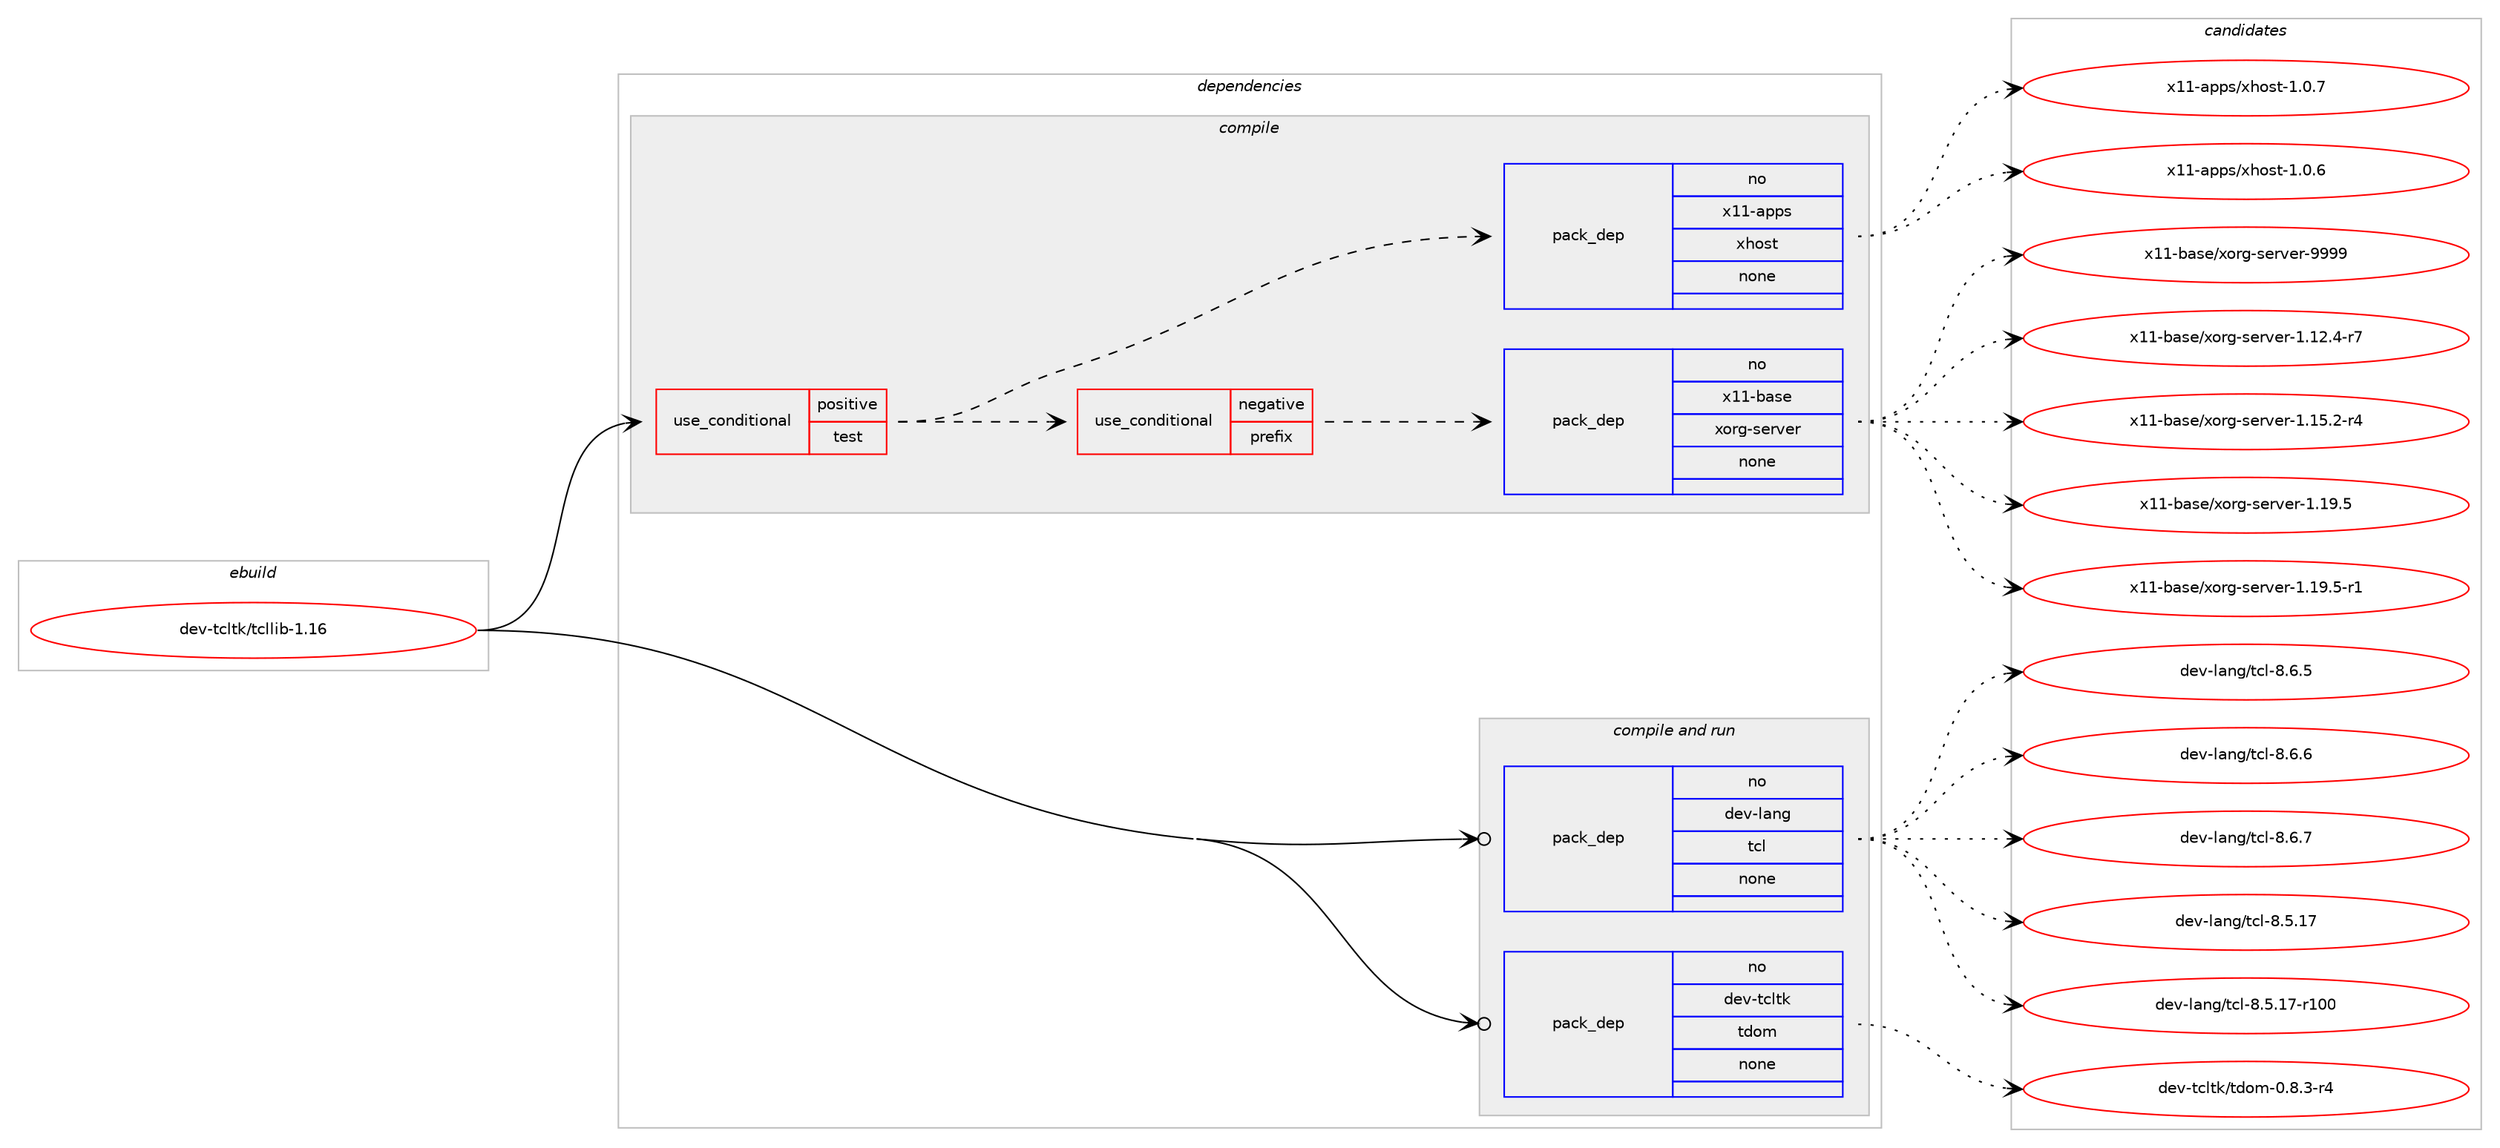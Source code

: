 digraph prolog {

# *************
# Graph options
# *************

newrank=true;
concentrate=true;
compound=true;
graph [rankdir=LR,fontname=Helvetica,fontsize=10,ranksep=1.5];#, ranksep=2.5, nodesep=0.2];
edge  [arrowhead=vee];
node  [fontname=Helvetica,fontsize=10];

# **********
# The ebuild
# **********

subgraph cluster_leftcol {
color=gray;
rank=same;
label=<<i>ebuild</i>>;
id [label="dev-tcltk/tcllib-1.16", color=red, width=4, href="../dev-tcltk/tcllib-1.16.svg"];
}

# ****************
# The dependencies
# ****************

subgraph cluster_midcol {
color=gray;
label=<<i>dependencies</i>>;
subgraph cluster_compile {
fillcolor="#eeeeee";
style=filled;
label=<<i>compile</i>>;
subgraph cond77096 {
dependency279260 [label=<<TABLE BORDER="0" CELLBORDER="1" CELLSPACING="0" CELLPADDING="4"><TR><TD ROWSPAN="3" CELLPADDING="10">use_conditional</TD></TR><TR><TD>positive</TD></TR><TR><TD>test</TD></TR></TABLE>>, shape=none, color=red];
subgraph cond77097 {
dependency279261 [label=<<TABLE BORDER="0" CELLBORDER="1" CELLSPACING="0" CELLPADDING="4"><TR><TD ROWSPAN="3" CELLPADDING="10">use_conditional</TD></TR><TR><TD>negative</TD></TR><TR><TD>prefix</TD></TR></TABLE>>, shape=none, color=red];
subgraph pack198012 {
dependency279262 [label=<<TABLE BORDER="0" CELLBORDER="1" CELLSPACING="0" CELLPADDING="4" WIDTH="220"><TR><TD ROWSPAN="6" CELLPADDING="30">pack_dep</TD></TR><TR><TD WIDTH="110">no</TD></TR><TR><TD>x11-base</TD></TR><TR><TD>xorg-server</TD></TR><TR><TD>none</TD></TR><TR><TD></TD></TR></TABLE>>, shape=none, color=blue];
}
dependency279261:e -> dependency279262:w [weight=20,style="dashed",arrowhead="vee"];
}
dependency279260:e -> dependency279261:w [weight=20,style="dashed",arrowhead="vee"];
subgraph pack198013 {
dependency279263 [label=<<TABLE BORDER="0" CELLBORDER="1" CELLSPACING="0" CELLPADDING="4" WIDTH="220"><TR><TD ROWSPAN="6" CELLPADDING="30">pack_dep</TD></TR><TR><TD WIDTH="110">no</TD></TR><TR><TD>x11-apps</TD></TR><TR><TD>xhost</TD></TR><TR><TD>none</TD></TR><TR><TD></TD></TR></TABLE>>, shape=none, color=blue];
}
dependency279260:e -> dependency279263:w [weight=20,style="dashed",arrowhead="vee"];
}
id:e -> dependency279260:w [weight=20,style="solid",arrowhead="vee"];
}
subgraph cluster_compileandrun {
fillcolor="#eeeeee";
style=filled;
label=<<i>compile and run</i>>;
subgraph pack198014 {
dependency279264 [label=<<TABLE BORDER="0" CELLBORDER="1" CELLSPACING="0" CELLPADDING="4" WIDTH="220"><TR><TD ROWSPAN="6" CELLPADDING="30">pack_dep</TD></TR><TR><TD WIDTH="110">no</TD></TR><TR><TD>dev-lang</TD></TR><TR><TD>tcl</TD></TR><TR><TD>none</TD></TR><TR><TD></TD></TR></TABLE>>, shape=none, color=blue];
}
id:e -> dependency279264:w [weight=20,style="solid",arrowhead="odotvee"];
subgraph pack198015 {
dependency279265 [label=<<TABLE BORDER="0" CELLBORDER="1" CELLSPACING="0" CELLPADDING="4" WIDTH="220"><TR><TD ROWSPAN="6" CELLPADDING="30">pack_dep</TD></TR><TR><TD WIDTH="110">no</TD></TR><TR><TD>dev-tcltk</TD></TR><TR><TD>tdom</TD></TR><TR><TD>none</TD></TR><TR><TD></TD></TR></TABLE>>, shape=none, color=blue];
}
id:e -> dependency279265:w [weight=20,style="solid",arrowhead="odotvee"];
}
subgraph cluster_run {
fillcolor="#eeeeee";
style=filled;
label=<<i>run</i>>;
}
}

# **************
# The candidates
# **************

subgraph cluster_choices {
rank=same;
color=gray;
label=<<i>candidates</i>>;

subgraph choice198012 {
color=black;
nodesep=1;
choice12049494598971151014712011111410345115101114118101114454946495046524511455 [label="x11-base/xorg-server-1.12.4-r7", color=red, width=4,href="../x11-base/xorg-server-1.12.4-r7.svg"];
choice12049494598971151014712011111410345115101114118101114454946495346504511452 [label="x11-base/xorg-server-1.15.2-r4", color=red, width=4,href="../x11-base/xorg-server-1.15.2-r4.svg"];
choice1204949459897115101471201111141034511510111411810111445494649574653 [label="x11-base/xorg-server-1.19.5", color=red, width=4,href="../x11-base/xorg-server-1.19.5.svg"];
choice12049494598971151014712011111410345115101114118101114454946495746534511449 [label="x11-base/xorg-server-1.19.5-r1", color=red, width=4,href="../x11-base/xorg-server-1.19.5-r1.svg"];
choice120494945989711510147120111114103451151011141181011144557575757 [label="x11-base/xorg-server-9999", color=red, width=4,href="../x11-base/xorg-server-9999.svg"];
dependency279262:e -> choice12049494598971151014712011111410345115101114118101114454946495046524511455:w [style=dotted,weight="100"];
dependency279262:e -> choice12049494598971151014712011111410345115101114118101114454946495346504511452:w [style=dotted,weight="100"];
dependency279262:e -> choice1204949459897115101471201111141034511510111411810111445494649574653:w [style=dotted,weight="100"];
dependency279262:e -> choice12049494598971151014712011111410345115101114118101114454946495746534511449:w [style=dotted,weight="100"];
dependency279262:e -> choice120494945989711510147120111114103451151011141181011144557575757:w [style=dotted,weight="100"];
}
subgraph choice198013 {
color=black;
nodesep=1;
choice1204949459711211211547120104111115116454946484654 [label="x11-apps/xhost-1.0.6", color=red, width=4,href="../x11-apps/xhost-1.0.6.svg"];
choice1204949459711211211547120104111115116454946484655 [label="x11-apps/xhost-1.0.7", color=red, width=4,href="../x11-apps/xhost-1.0.7.svg"];
dependency279263:e -> choice1204949459711211211547120104111115116454946484654:w [style=dotted,weight="100"];
dependency279263:e -> choice1204949459711211211547120104111115116454946484655:w [style=dotted,weight="100"];
}
subgraph choice198014 {
color=black;
nodesep=1;
choice1001011184510897110103471169910845564653464955 [label="dev-lang/tcl-8.5.17", color=red, width=4,href="../dev-lang/tcl-8.5.17.svg"];
choice100101118451089711010347116991084556465346495545114494848 [label="dev-lang/tcl-8.5.17-r100", color=red, width=4,href="../dev-lang/tcl-8.5.17-r100.svg"];
choice10010111845108971101034711699108455646544653 [label="dev-lang/tcl-8.6.5", color=red, width=4,href="../dev-lang/tcl-8.6.5.svg"];
choice10010111845108971101034711699108455646544654 [label="dev-lang/tcl-8.6.6", color=red, width=4,href="../dev-lang/tcl-8.6.6.svg"];
choice10010111845108971101034711699108455646544655 [label="dev-lang/tcl-8.6.7", color=red, width=4,href="../dev-lang/tcl-8.6.7.svg"];
dependency279264:e -> choice1001011184510897110103471169910845564653464955:w [style=dotted,weight="100"];
dependency279264:e -> choice100101118451089711010347116991084556465346495545114494848:w [style=dotted,weight="100"];
dependency279264:e -> choice10010111845108971101034711699108455646544653:w [style=dotted,weight="100"];
dependency279264:e -> choice10010111845108971101034711699108455646544654:w [style=dotted,weight="100"];
dependency279264:e -> choice10010111845108971101034711699108455646544655:w [style=dotted,weight="100"];
}
subgraph choice198015 {
color=black;
nodesep=1;
choice1001011184511699108116107471161001111094548465646514511452 [label="dev-tcltk/tdom-0.8.3-r4", color=red, width=4,href="../dev-tcltk/tdom-0.8.3-r4.svg"];
dependency279265:e -> choice1001011184511699108116107471161001111094548465646514511452:w [style=dotted,weight="100"];
}
}

}
